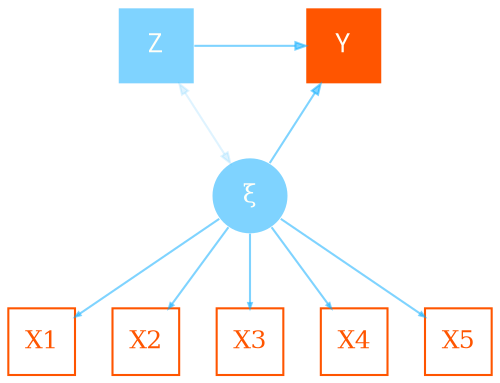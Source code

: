 digraph Factor  {
  // basically everything about this is ignored besides the most basic attributes
  graph [rankdir=TB  bgcolor=transparent splines="line"]
  
  subgraph structural {
    rank=min // puts z and y first
    node [fontname="Roboto" fontsize=10 fontcolor=gray50 shape=box width=.5 color="#ff5500"];
    edge [fontname="Roboto" fontsize=10 fontcolor=gray50 color="#00aaff80" minlen=3 arrowsize=.5];
   
    node [shape=square width=.5 fontcolor="#fffff8" color="transparent" 
    fillcolor="#00aaff80" style=filled fontsize=12];
  
    Z;
    
    node [shape=square width=.5 fontcolor="#fffff8" color="transparent" 
    fillcolor="#ff5500" style=filled fontsize=12];
    Z -> Y ;
  }

  subgraph lv {
    node [shape=circle width=.5 fontcolor="#fffff8" color="transparent" 
    fillcolor="#00aaff80" style=filled fontsize=12];
     
    X [label = <&xi;>];
    
    node [shape=square width=.25 fontcolor="#ff5500" color="#ff5500" fillcolor="#ffffff" style=filled fontsize=12];
    edge [fontname="Roboto" fontsize=10 fontcolor=gray50 color="#00aaff80" arrowsize=.25];

    X1  [label = "X1"];
    X2  [label = "X2"];
    X3  [label = "X3"];
    X4  [label = "X4"];
    X5  [label = "X5"];
    
    X -> X1, X2, X3, X4, X5; 
    
    edge [arrowsize=.5]
    X -> Y ;
    
    Z -> X [dir="both" splines="curved" color="#00aaff20"]
  }
  
}
